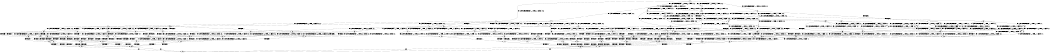 digraph BCG {
size = "7, 10.5";
center = TRUE;
node [shape = circle];
0 [peripheries = 2];
0 -> 1 [label = "EX !0 !ATOMIC_EXCH_BRANCH (1, +0, TRUE, +0, 1, TRUE) !:0:1:2:"];
0 -> 2 [label = "EX !1 !ATOMIC_EXCH_BRANCH (1, +1, TRUE, +1, 1, FALSE) !:0:1:2:"];
0 -> 3 [label = "EX !2 !ATOMIC_EXCH_BRANCH (1, +1, TRUE, +0, 2, TRUE) !:0:1:2:"];
0 -> 4 [label = "EX !0 !ATOMIC_EXCH_BRANCH (1, +0, TRUE, +0, 1, TRUE) !:0:1:2:"];
1 -> 5 [label = "EX !2 !ATOMIC_EXCH_BRANCH (1, +1, TRUE, +0, 2, TRUE) !:0:1:2:"];
2 -> 6 [label = "EX !0 !ATOMIC_EXCH_BRANCH (1, +0, TRUE, +0, 1, FALSE) !:0:1:2:"];
2 -> 7 [label = "TERMINATE !1"];
2 -> 8 [label = "EX !2 !ATOMIC_EXCH_BRANCH (1, +1, TRUE, +0, 2, FALSE) !:0:1:2:"];
2 -> 9 [label = "EX !0 !ATOMIC_EXCH_BRANCH (1, +0, TRUE, +0, 1, FALSE) !:0:1:2:"];
3 -> 10 [label = "EX !0 !ATOMIC_EXCH_BRANCH (1, +0, TRUE, +0, 1, FALSE) !:0:1:2:"];
3 -> 11 [label = "TERMINATE !2"];
3 -> 12 [label = "EX !1 !ATOMIC_EXCH_BRANCH (1, +1, TRUE, +1, 1, TRUE) !:0:1:2:"];
3 -> 13 [label = "EX !0 !ATOMIC_EXCH_BRANCH (1, +0, TRUE, +0, 1, FALSE) !:0:1:2:"];
4 -> 5 [label = "EX !2 !ATOMIC_EXCH_BRANCH (1, +1, TRUE, +0, 2, TRUE) !:0:1:2:"];
4 -> 14 [label = "EX !1 !ATOMIC_EXCH_BRANCH (1, +1, TRUE, +1, 1, FALSE) !:0:1:2:"];
4 -> 15 [label = "EX !2 !ATOMIC_EXCH_BRANCH (1, +1, TRUE, +0, 2, TRUE) !:0:1:2:"];
4 -> 4 [label = "EX !0 !ATOMIC_EXCH_BRANCH (1, +0, TRUE, +0, 1, TRUE) !:0:1:2:"];
5 -> 10 [label = "EX !0 !ATOMIC_EXCH_BRANCH (1, +0, TRUE, +0, 1, FALSE) !:0:1:2:"];
6 -> 16 [label = "EX !2 !ATOMIC_EXCH_BRANCH (1, +1, TRUE, +0, 2, TRUE) !:0:1:2:"];
7 -> 17 [label = "EX !0 !ATOMIC_EXCH_BRANCH (1, +0, TRUE, +0, 1, FALSE) !:0:2:"];
7 -> 18 [label = "EX !2 !ATOMIC_EXCH_BRANCH (1, +1, TRUE, +0, 2, FALSE) !:0:2:"];
7 -> 19 [label = "EX !0 !ATOMIC_EXCH_BRANCH (1, +0, TRUE, +0, 1, FALSE) !:0:2:"];
8 -> 20 [label = "EX !0 !ATOMIC_EXCH_BRANCH (1, +0, TRUE, +0, 1, FALSE) !:0:1:2:"];
8 -> 21 [label = "TERMINATE !1"];
8 -> 22 [label = "TERMINATE !2"];
8 -> 23 [label = "EX !0 !ATOMIC_EXCH_BRANCH (1, +0, TRUE, +0, 1, FALSE) !:0:1:2:"];
9 -> 16 [label = "EX !2 !ATOMIC_EXCH_BRANCH (1, +1, TRUE, +0, 2, TRUE) !:0:1:2:"];
9 -> 24 [label = "TERMINATE !1"];
9 -> 25 [label = "TERMINATE !0"];
9 -> 26 [label = "EX !2 !ATOMIC_EXCH_BRANCH (1, +1, TRUE, +0, 2, TRUE) !:0:1:2:"];
10 -> 16 [label = "EX !1 !ATOMIC_EXCH_BRANCH (1, +1, TRUE, +1, 1, FALSE) !:0:1:2:"];
11 -> 27 [label = "EX !0 !ATOMIC_EXCH_BRANCH (1, +0, TRUE, +0, 1, FALSE) !:0:1:"];
11 -> 28 [label = "EX !1 !ATOMIC_EXCH_BRANCH (1, +1, TRUE, +1, 1, TRUE) !:0:1:"];
11 -> 29 [label = "EX !0 !ATOMIC_EXCH_BRANCH (1, +0, TRUE, +0, 1, FALSE) !:0:1:"];
12 -> 30 [label = "EX !0 !ATOMIC_EXCH_BRANCH (1, +0, TRUE, +0, 1, FALSE) !:0:1:2:"];
12 -> 31 [label = "TERMINATE !2"];
12 -> 32 [label = "EX !0 !ATOMIC_EXCH_BRANCH (1, +0, TRUE, +0, 1, FALSE) !:0:1:2:"];
12 -> 12 [label = "EX !1 !ATOMIC_EXCH_BRANCH (1, +1, TRUE, +1, 1, TRUE) !:0:1:2:"];
13 -> 16 [label = "EX !1 !ATOMIC_EXCH_BRANCH (1, +1, TRUE, +1, 1, FALSE) !:0:1:2:"];
13 -> 33 [label = "TERMINATE !2"];
13 -> 34 [label = "TERMINATE !0"];
13 -> 26 [label = "EX !1 !ATOMIC_EXCH_BRANCH (1, +1, TRUE, +1, 1, FALSE) !:0:1:2:"];
14 -> 6 [label = "EX !0 !ATOMIC_EXCH_BRANCH (1, +0, TRUE, +0, 1, FALSE) !:0:1:2:"];
14 -> 35 [label = "TERMINATE !1"];
14 -> 36 [label = "EX !2 !ATOMIC_EXCH_BRANCH (1, +1, TRUE, +0, 2, FALSE) !:0:1:2:"];
14 -> 9 [label = "EX !0 !ATOMIC_EXCH_BRANCH (1, +0, TRUE, +0, 1, FALSE) !:0:1:2:"];
15 -> 10 [label = "EX !0 !ATOMIC_EXCH_BRANCH (1, +0, TRUE, +0, 1, FALSE) !:0:1:2:"];
15 -> 37 [label = "TERMINATE !2"];
15 -> 38 [label = "EX !1 !ATOMIC_EXCH_BRANCH (1, +1, TRUE, +1, 1, TRUE) !:0:1:2:"];
15 -> 13 [label = "EX !0 !ATOMIC_EXCH_BRANCH (1, +0, TRUE, +0, 1, FALSE) !:0:1:2:"];
16 -> 39 [label = "TERMINATE !0"];
17 -> 40 [label = "EX !2 !ATOMIC_EXCH_BRANCH (1, +1, TRUE, +0, 2, TRUE) !:0:2:"];
18 -> 41 [label = "EX !0 !ATOMIC_EXCH_BRANCH (1, +0, TRUE, +0, 1, FALSE) !:0:2:"];
18 -> 42 [label = "TERMINATE !2"];
18 -> 43 [label = "EX !0 !ATOMIC_EXCH_BRANCH (1, +0, TRUE, +0, 1, FALSE) !:0:2:"];
19 -> 40 [label = "EX !2 !ATOMIC_EXCH_BRANCH (1, +1, TRUE, +0, 2, TRUE) !:0:2:"];
19 -> 44 [label = "TERMINATE !0"];
19 -> 45 [label = "EX !2 !ATOMIC_EXCH_BRANCH (1, +1, TRUE, +0, 2, TRUE) !:0:2:"];
20 -> 46 [label = "TERMINATE !0"];
21 -> 41 [label = "EX !0 !ATOMIC_EXCH_BRANCH (1, +0, TRUE, +0, 1, FALSE) !:0:2:"];
21 -> 42 [label = "TERMINATE !2"];
21 -> 43 [label = "EX !0 !ATOMIC_EXCH_BRANCH (1, +0, TRUE, +0, 1, FALSE) !:0:2:"];
22 -> 47 [label = "EX !0 !ATOMIC_EXCH_BRANCH (1, +0, TRUE, +0, 1, FALSE) !:0:1:"];
22 -> 42 [label = "TERMINATE !1"];
22 -> 48 [label = "EX !0 !ATOMIC_EXCH_BRANCH (1, +0, TRUE, +0, 1, FALSE) !:0:1:"];
23 -> 46 [label = "TERMINATE !0"];
23 -> 49 [label = "TERMINATE !1"];
23 -> 50 [label = "TERMINATE !2"];
23 -> 51 [label = "TERMINATE !0"];
24 -> 40 [label = "EX !2 !ATOMIC_EXCH_BRANCH (1, +1, TRUE, +0, 2, TRUE) !:0:2:"];
24 -> 44 [label = "TERMINATE !0"];
24 -> 45 [label = "EX !2 !ATOMIC_EXCH_BRANCH (1, +1, TRUE, +0, 2, TRUE) !:0:2:"];
25 -> 52 [label = "EX !2 !ATOMIC_EXCH_BRANCH (1, +1, TRUE, +0, 2, TRUE) !:1:2:"];
25 -> 44 [label = "TERMINATE !1"];
25 -> 53 [label = "EX !2 !ATOMIC_EXCH_BRANCH (1, +1, TRUE, +0, 2, TRUE) !:1:2:"];
26 -> 39 [label = "TERMINATE !0"];
26 -> 54 [label = "TERMINATE !1"];
26 -> 55 [label = "TERMINATE !2"];
26 -> 56 [label = "TERMINATE !0"];
27 -> 57 [label = "EX !1 !ATOMIC_EXCH_BRANCH (1, +1, TRUE, +1, 1, FALSE) !:0:1:"];
28 -> 58 [label = "EX !0 !ATOMIC_EXCH_BRANCH (1, +0, TRUE, +0, 1, FALSE) !:0:1:"];
28 -> 59 [label = "EX !0 !ATOMIC_EXCH_BRANCH (1, +0, TRUE, +0, 1, FALSE) !:0:1:"];
28 -> 28 [label = "EX !1 !ATOMIC_EXCH_BRANCH (1, +1, TRUE, +1, 1, TRUE) !:0:1:"];
29 -> 57 [label = "EX !1 !ATOMIC_EXCH_BRANCH (1, +1, TRUE, +1, 1, FALSE) !:0:1:"];
29 -> 60 [label = "TERMINATE !0"];
29 -> 61 [label = "EX !1 !ATOMIC_EXCH_BRANCH (1, +1, TRUE, +1, 1, FALSE) !:0:1:"];
30 -> 16 [label = "EX !1 !ATOMIC_EXCH_BRANCH (1, +1, TRUE, +1, 1, FALSE) !:0:1:2:"];
31 -> 62 [label = "EX !1 !ATOMIC_EXCH_BRANCH (1, +1, TRUE, +1, 1, TRUE) !:0:1:"];
31 -> 59 [label = "EX !0 !ATOMIC_EXCH_BRANCH (1, +0, TRUE, +0, 1, FALSE) !:0:1:"];
31 -> 28 [label = "EX !1 !ATOMIC_EXCH_BRANCH (1, +1, TRUE, +1, 1, TRUE) !:0:1:"];
32 -> 16 [label = "EX !1 !ATOMIC_EXCH_BRANCH (1, +1, TRUE, +1, 1, FALSE) !:0:1:2:"];
32 -> 63 [label = "TERMINATE !2"];
32 -> 64 [label = "TERMINATE !0"];
32 -> 26 [label = "EX !1 !ATOMIC_EXCH_BRANCH (1, +1, TRUE, +1, 1, FALSE) !:0:1:2:"];
33 -> 57 [label = "EX !1 !ATOMIC_EXCH_BRANCH (1, +1, TRUE, +1, 1, FALSE) !:0:1:"];
33 -> 60 [label = "TERMINATE !0"];
33 -> 61 [label = "EX !1 !ATOMIC_EXCH_BRANCH (1, +1, TRUE, +1, 1, FALSE) !:0:1:"];
34 -> 52 [label = "EX !1 !ATOMIC_EXCH_BRANCH (1, +1, TRUE, +1, 1, FALSE) !:1:2:"];
34 -> 60 [label = "TERMINATE !2"];
34 -> 53 [label = "EX !1 !ATOMIC_EXCH_BRANCH (1, +1, TRUE, +1, 1, FALSE) !:1:2:"];
35 -> 17 [label = "EX !0 !ATOMIC_EXCH_BRANCH (1, +0, TRUE, +0, 1, FALSE) !:0:2:"];
35 -> 65 [label = "EX !2 !ATOMIC_EXCH_BRANCH (1, +1, TRUE, +0, 2, FALSE) !:0:2:"];
35 -> 19 [label = "EX !0 !ATOMIC_EXCH_BRANCH (1, +0, TRUE, +0, 1, FALSE) !:0:2:"];
36 -> 20 [label = "EX !0 !ATOMIC_EXCH_BRANCH (1, +0, TRUE, +0, 1, FALSE) !:0:1:2:"];
36 -> 66 [label = "TERMINATE !1"];
36 -> 67 [label = "TERMINATE !2"];
36 -> 23 [label = "EX !0 !ATOMIC_EXCH_BRANCH (1, +0, TRUE, +0, 1, FALSE) !:0:1:2:"];
37 -> 27 [label = "EX !0 !ATOMIC_EXCH_BRANCH (1, +0, TRUE, +0, 1, FALSE) !:0:1:"];
37 -> 68 [label = "EX !1 !ATOMIC_EXCH_BRANCH (1, +1, TRUE, +1, 1, TRUE) !:0:1:"];
37 -> 29 [label = "EX !0 !ATOMIC_EXCH_BRANCH (1, +0, TRUE, +0, 1, FALSE) !:0:1:"];
38 -> 30 [label = "EX !0 !ATOMIC_EXCH_BRANCH (1, +0, TRUE, +0, 1, FALSE) !:0:1:2:"];
38 -> 69 [label = "TERMINATE !2"];
38 -> 38 [label = "EX !1 !ATOMIC_EXCH_BRANCH (1, +1, TRUE, +1, 1, TRUE) !:0:1:2:"];
38 -> 32 [label = "EX !0 !ATOMIC_EXCH_BRANCH (1, +0, TRUE, +0, 1, FALSE) !:0:1:2:"];
39 -> 70 [label = "TERMINATE !2"];
40 -> 71 [label = "TERMINATE !0"];
41 -> 72 [label = "TERMINATE !0"];
42 -> 73 [label = "EX !0 !ATOMIC_EXCH_BRANCH (1, +0, TRUE, +0, 1, FALSE) !:0:"];
42 -> 74 [label = "EX !0 !ATOMIC_EXCH_BRANCH (1, +0, TRUE, +0, 1, FALSE) !:0:"];
43 -> 72 [label = "TERMINATE !0"];
43 -> 75 [label = "TERMINATE !2"];
43 -> 76 [label = "TERMINATE !0"];
44 -> 77 [label = "EX !2 !ATOMIC_EXCH_BRANCH (1, +1, TRUE, +0, 2, TRUE) !:2:"];
44 -> 78 [label = "EX !2 !ATOMIC_EXCH_BRANCH (1, +1, TRUE, +0, 2, TRUE) !:2:"];
45 -> 71 [label = "TERMINATE !0"];
45 -> 79 [label = "TERMINATE !2"];
45 -> 80 [label = "TERMINATE !0"];
46 -> 81 [label = "TERMINATE !2"];
47 -> 81 [label = "TERMINATE !0"];
48 -> 81 [label = "TERMINATE !0"];
48 -> 75 [label = "TERMINATE !1"];
48 -> 82 [label = "TERMINATE !0"];
49 -> 72 [label = "TERMINATE !0"];
49 -> 75 [label = "TERMINATE !2"];
49 -> 76 [label = "TERMINATE !0"];
50 -> 81 [label = "TERMINATE !0"];
50 -> 75 [label = "TERMINATE !1"];
50 -> 82 [label = "TERMINATE !0"];
51 -> 81 [label = "TERMINATE !2"];
51 -> 76 [label = "TERMINATE !1"];
51 -> 82 [label = "TERMINATE !2"];
52 -> 70 [label = "TERMINATE !2"];
53 -> 70 [label = "TERMINATE !2"];
53 -> 80 [label = "TERMINATE !1"];
53 -> 83 [label = "TERMINATE !2"];
54 -> 71 [label = "TERMINATE !0"];
54 -> 79 [label = "TERMINATE !2"];
54 -> 80 [label = "TERMINATE !0"];
55 -> 70 [label = "TERMINATE !0"];
55 -> 79 [label = "TERMINATE !1"];
55 -> 83 [label = "TERMINATE !0"];
56 -> 70 [label = "TERMINATE !2"];
56 -> 80 [label = "TERMINATE !1"];
56 -> 83 [label = "TERMINATE !2"];
57 -> 70 [label = "TERMINATE !0"];
58 -> 57 [label = "EX !1 !ATOMIC_EXCH_BRANCH (1, +1, TRUE, +1, 1, FALSE) !:0:1:"];
59 -> 57 [label = "EX !1 !ATOMIC_EXCH_BRANCH (1, +1, TRUE, +1, 1, FALSE) !:0:1:"];
59 -> 84 [label = "TERMINATE !0"];
59 -> 61 [label = "EX !1 !ATOMIC_EXCH_BRANCH (1, +1, TRUE, +1, 1, FALSE) !:0:1:"];
60 -> 85 [label = "EX !1 !ATOMIC_EXCH_BRANCH (1, +1, TRUE, +1, 1, FALSE) !:1:"];
60 -> 86 [label = "EX !1 !ATOMIC_EXCH_BRANCH (1, +1, TRUE, +1, 1, FALSE) !:1:"];
61 -> 70 [label = "TERMINATE !0"];
61 -> 79 [label = "TERMINATE !1"];
61 -> 83 [label = "TERMINATE !0"];
62 -> 58 [label = "EX !0 !ATOMIC_EXCH_BRANCH (1, +0, TRUE, +0, 1, FALSE) !:0:1:"];
63 -> 57 [label = "EX !1 !ATOMIC_EXCH_BRANCH (1, +1, TRUE, +1, 1, FALSE) !:0:1:"];
63 -> 84 [label = "TERMINATE !0"];
63 -> 61 [label = "EX !1 !ATOMIC_EXCH_BRANCH (1, +1, TRUE, +1, 1, FALSE) !:0:1:"];
64 -> 52 [label = "EX !1 !ATOMIC_EXCH_BRANCH (1, +1, TRUE, +1, 1, FALSE) !:1:2:"];
64 -> 84 [label = "TERMINATE !2"];
64 -> 53 [label = "EX !1 !ATOMIC_EXCH_BRANCH (1, +1, TRUE, +1, 1, FALSE) !:1:2:"];
65 -> 41 [label = "EX !0 !ATOMIC_EXCH_BRANCH (1, +0, TRUE, +0, 1, FALSE) !:0:2:"];
65 -> 87 [label = "TERMINATE !2"];
65 -> 43 [label = "EX !0 !ATOMIC_EXCH_BRANCH (1, +0, TRUE, +0, 1, FALSE) !:0:2:"];
66 -> 41 [label = "EX !0 !ATOMIC_EXCH_BRANCH (1, +0, TRUE, +0, 1, FALSE) !:0:2:"];
66 -> 87 [label = "TERMINATE !2"];
66 -> 43 [label = "EX !0 !ATOMIC_EXCH_BRANCH (1, +0, TRUE, +0, 1, FALSE) !:0:2:"];
67 -> 47 [label = "EX !0 !ATOMIC_EXCH_BRANCH (1, +0, TRUE, +0, 1, FALSE) !:0:1:"];
67 -> 87 [label = "TERMINATE !1"];
67 -> 48 [label = "EX !0 !ATOMIC_EXCH_BRANCH (1, +0, TRUE, +0, 1, FALSE) !:0:1:"];
68 -> 58 [label = "EX !0 !ATOMIC_EXCH_BRANCH (1, +0, TRUE, +0, 1, FALSE) !:0:1:"];
68 -> 68 [label = "EX !1 !ATOMIC_EXCH_BRANCH (1, +1, TRUE, +1, 1, TRUE) !:0:1:"];
68 -> 59 [label = "EX !0 !ATOMIC_EXCH_BRANCH (1, +0, TRUE, +0, 1, FALSE) !:0:1:"];
69 -> 58 [label = "EX !0 !ATOMIC_EXCH_BRANCH (1, +0, TRUE, +0, 1, FALSE) !:0:1:"];
69 -> 68 [label = "EX !1 !ATOMIC_EXCH_BRANCH (1, +1, TRUE, +1, 1, TRUE) !:0:1:"];
69 -> 59 [label = "EX !0 !ATOMIC_EXCH_BRANCH (1, +0, TRUE, +0, 1, FALSE) !:0:1:"];
70 -> 88 [label = "TERMINATE !1"];
71 -> 88 [label = "TERMINATE !2"];
72 -> 89 [label = "TERMINATE !2"];
73 -> 89 [label = "TERMINATE !0"];
74 -> 89 [label = "TERMINATE !0"];
74 -> 90 [label = "TERMINATE !0"];
75 -> 89 [label = "TERMINATE !0"];
75 -> 90 [label = "TERMINATE !0"];
76 -> 89 [label = "TERMINATE !2"];
76 -> 90 [label = "TERMINATE !2"];
77 -> 88 [label = "TERMINATE !2"];
78 -> 88 [label = "TERMINATE !2"];
78 -> 91 [label = "TERMINATE !2"];
79 -> 88 [label = "TERMINATE !0"];
79 -> 91 [label = "TERMINATE !0"];
80 -> 88 [label = "TERMINATE !2"];
80 -> 91 [label = "TERMINATE !2"];
81 -> 89 [label = "TERMINATE !1"];
82 -> 89 [label = "TERMINATE !1"];
82 -> 90 [label = "TERMINATE !1"];
83 -> 88 [label = "TERMINATE !1"];
83 -> 91 [label = "TERMINATE !1"];
84 -> 85 [label = "EX !1 !ATOMIC_EXCH_BRANCH (1, +1, TRUE, +1, 1, FALSE) !:1:"];
84 -> 86 [label = "EX !1 !ATOMIC_EXCH_BRANCH (1, +1, TRUE, +1, 1, FALSE) !:1:"];
85 -> 88 [label = "TERMINATE !1"];
86 -> 88 [label = "TERMINATE !1"];
86 -> 91 [label = "TERMINATE !1"];
87 -> 73 [label = "EX !0 !ATOMIC_EXCH_BRANCH (1, +0, TRUE, +0, 1, FALSE) !:0:"];
87 -> 74 [label = "EX !0 !ATOMIC_EXCH_BRANCH (1, +0, TRUE, +0, 1, FALSE) !:0:"];
88 -> 92 [label = "exit"];
89 -> 92 [label = "exit"];
90 -> 92 [label = "exit"];
91 -> 92 [label = "exit"];
}
